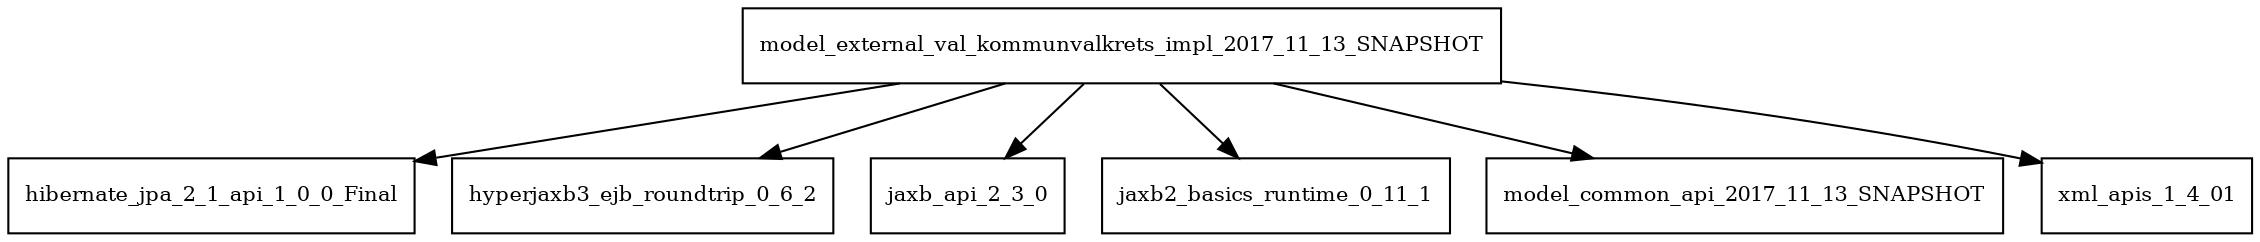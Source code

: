 digraph model_external_val_kommunvalkrets_impl_2017_11_13_SNAPSHOT_dependencies {
  node [shape = box, fontsize=10.0];
  model_external_val_kommunvalkrets_impl_2017_11_13_SNAPSHOT -> hibernate_jpa_2_1_api_1_0_0_Final;
  model_external_val_kommunvalkrets_impl_2017_11_13_SNAPSHOT -> hyperjaxb3_ejb_roundtrip_0_6_2;
  model_external_val_kommunvalkrets_impl_2017_11_13_SNAPSHOT -> jaxb_api_2_3_0;
  model_external_val_kommunvalkrets_impl_2017_11_13_SNAPSHOT -> jaxb2_basics_runtime_0_11_1;
  model_external_val_kommunvalkrets_impl_2017_11_13_SNAPSHOT -> model_common_api_2017_11_13_SNAPSHOT;
  model_external_val_kommunvalkrets_impl_2017_11_13_SNAPSHOT -> xml_apis_1_4_01;
}
